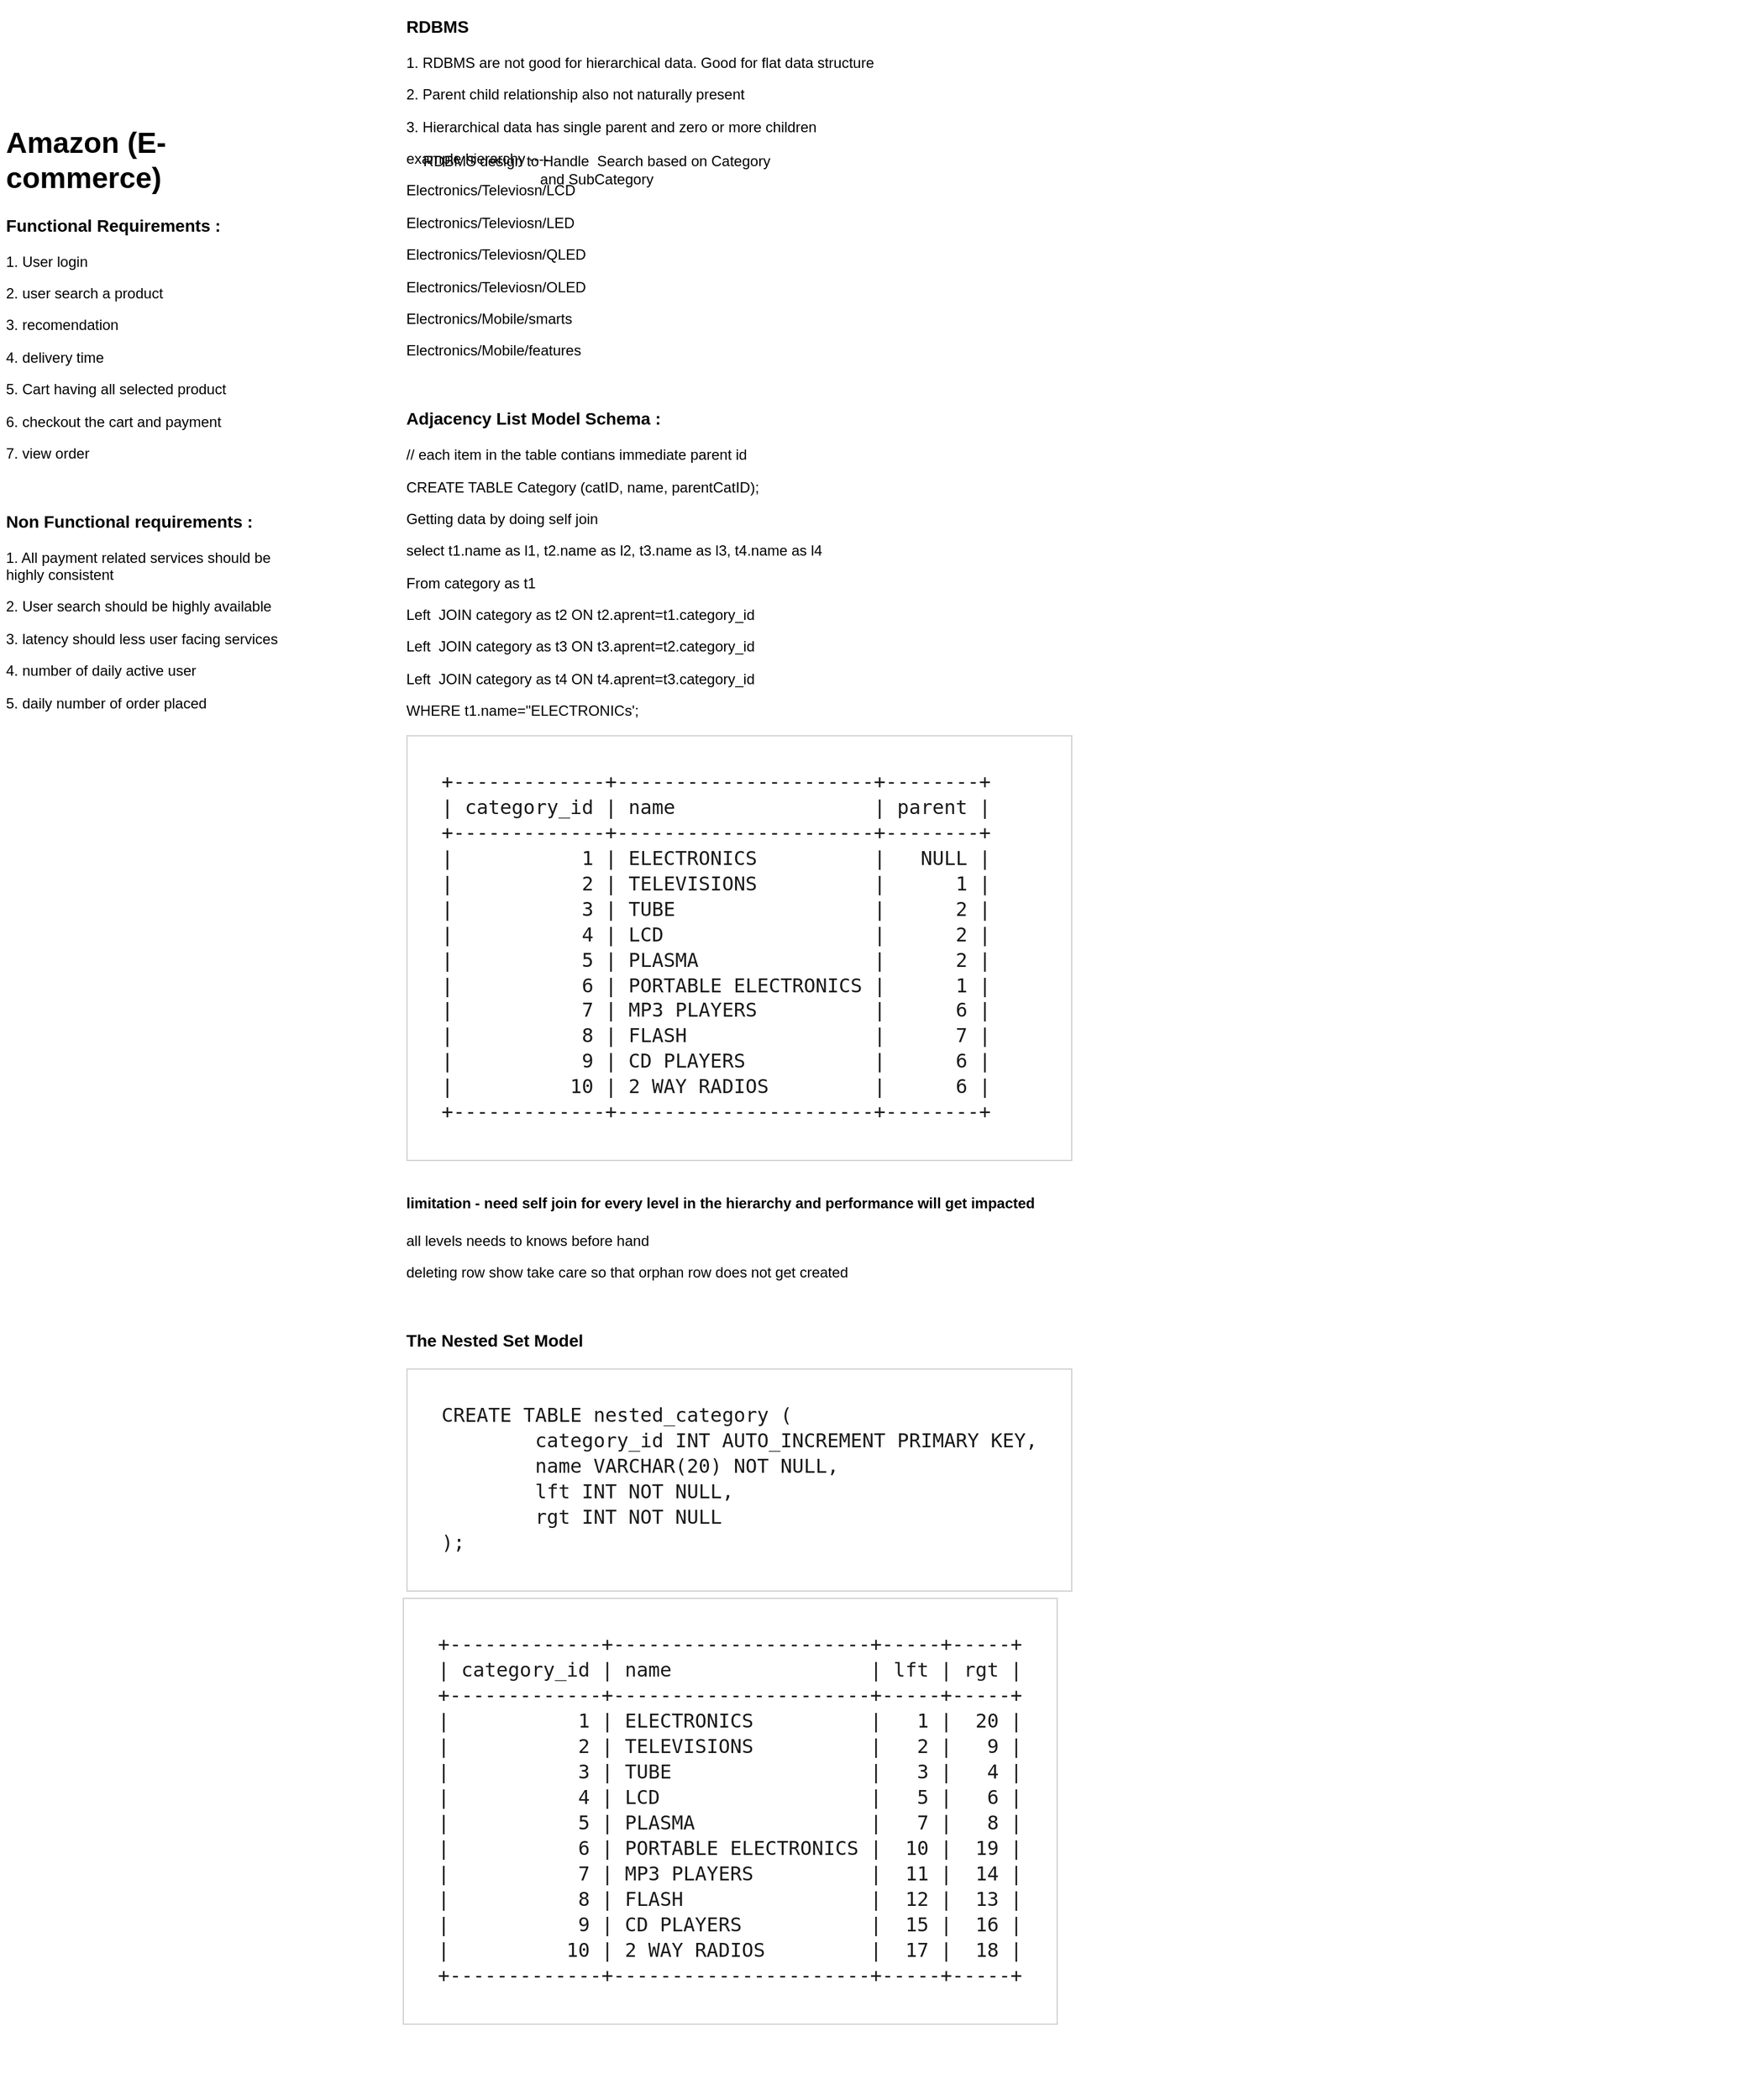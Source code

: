 <mxfile version="20.0.4" type="github">
  <diagram id="w3xWAHxM6hMif5GmvVi4" name="Page-1">
    <mxGraphModel dx="793" dy="1787" grid="1" gridSize="10" guides="1" tooltips="1" connect="1" arrows="1" fold="1" page="1" pageScale="1" pageWidth="827" pageHeight="1169" math="0" shadow="0">
      <root>
        <mxCell id="0" />
        <mxCell id="1" parent="0" />
        <mxCell id="VY6cc99BuFBR4iTMat-C-2" value="&lt;h1&gt;Amazon (E-commerce)&lt;/h1&gt;&lt;h3&gt;Functional Requirements :&amp;nbsp;&lt;/h3&gt;&lt;p&gt;1. User login&lt;/p&gt;&lt;p&gt;2. user search a product&lt;/p&gt;&lt;p&gt;3. recomendation&amp;nbsp;&lt;/p&gt;&lt;p&gt;4. delivery time&lt;/p&gt;&lt;p&gt;5. Cart having all selected product&lt;/p&gt;&lt;p&gt;6. checkout the cart and payment&lt;/p&gt;&lt;p&gt;7. view order&lt;/p&gt;&lt;p&gt;&lt;br&gt;&lt;/p&gt;&lt;h3&gt;Non Functional requirements :&lt;/h3&gt;&lt;p&gt;1. All payment related services should be highly consistent&lt;/p&gt;&lt;p&gt;2. User search should be highly available&lt;/p&gt;&lt;p&gt;3. latency should less user facing services&lt;/p&gt;&lt;p&gt;4. number of daily active user&lt;/p&gt;&lt;p&gt;5. daily number of order placed&amp;nbsp;&lt;/p&gt;" style="text;html=1;strokeColor=none;fillColor=none;spacing=5;spacingTop=-20;whiteSpace=wrap;overflow=hidden;rounded=0;" parent="1" vertex="1">
          <mxGeometry x="10" y="28" width="260" height="492" as="geometry" />
        </mxCell>
        <mxCell id="Yt1-9T4JXmfCghfN-qr9-14" value="RDBMS design to Handle &amp;nbsp;Search based on Category and SubCategory" style="text;html=1;strokeColor=none;fillColor=none;align=center;verticalAlign=middle;whiteSpace=wrap;rounded=0;" vertex="1" parent="1">
          <mxGeometry x="354" y="50" width="296" height="40" as="geometry" />
        </mxCell>
        <mxCell id="Yt1-9T4JXmfCghfN-qr9-30" value="&lt;h3&gt;RDBMS&lt;/h3&gt;&lt;p&gt;1. RDBMS are not good for hierarchical data. Good for flat data structure&lt;/p&gt;&lt;p&gt;2. Parent child relationship also not naturally present&amp;nbsp;&lt;/p&gt;&lt;p&gt;3. Hierarchical data has single parent and zero or more children&lt;/p&gt;&lt;p&gt;example hierarchy ----&lt;/p&gt;&lt;p&gt;&lt;span style=&quot;&quot;&gt;	Electronics/Televiosn/LCD&lt;/span&gt;&lt;br&gt;&lt;/p&gt;&lt;p&gt;&lt;span style=&quot;&quot;&gt;Electronics/Televiosn/LED&lt;/span&gt;&lt;span style=&quot;&quot;&gt;&lt;br&gt;&lt;/span&gt;&lt;/p&gt;&lt;p&gt;&lt;span style=&quot;&quot;&gt;Electronics/Televiosn/QLED&lt;/span&gt;&lt;span style=&quot;&quot;&gt;&lt;br&gt;&lt;/span&gt;&lt;/p&gt;&lt;p&gt;Electronics/Televiosn/OLED&lt;span style=&quot;&quot;&gt;&lt;br&gt;&lt;/span&gt;&lt;/p&gt;&lt;p&gt;Electronics/Mobile/smarts&lt;/p&gt;&lt;p&gt;Electronics/Mobile/features&lt;/p&gt;&lt;p&gt;&lt;br&gt;&lt;/p&gt;&lt;h3&gt;Adjacency List Model Schema :&amp;nbsp;&lt;/h3&gt;&lt;p&gt;// each item in the table contians immediate parent id&lt;/p&gt;&lt;p&gt;CREATE TABLE Category (catID, name, parentCatID);&lt;/p&gt;&lt;p&gt;Getting data by doing self join&lt;/p&gt;&lt;p&gt;select t1.name as l1, t2.name as l2, t3.name as l3, t4.name as l4&lt;/p&gt;&lt;p&gt;From category as t1&lt;/p&gt;&lt;p&gt;Left &amp;nbsp;JOIN category as t2 ON t2.aprent=t1.category_id&lt;/p&gt;&lt;p&gt;Left &amp;nbsp;JOIN category as t3 ON t3.aprent=t2.category_id&lt;br&gt;&lt;/p&gt;&lt;p&gt;Left &amp;nbsp;JOIN category as t4 ON t4.aprent=t3.category_id&lt;br&gt;&lt;/p&gt;&lt;p&gt;WHERE t1.name=&quot;ELECTRONICs&#39;;&lt;/p&gt;&lt;pre style=&quot;font-size: 16px; box-sizing: inherit; font-family: Inconsolata, monospace; border: 1px solid rgb(209, 209, 209); line-height: 1.312; margin-top: 0px; margin-bottom: 1.75em; max-width: 100%; overflow: auto; padding: 1.75em; overflow-wrap: break-word; color: rgb(26, 26, 26); font-variant-ligatures: normal; orphans: 2; widows: 2; background-color: rgb(255, 255, 255); text-decoration-thickness: initial;&quot; class=&quot;samplecode&quot;&gt;+-------------+----------------------+--------+&lt;br/&gt;| category_id | name                 | parent |&lt;br/&gt;+-------------+----------------------+--------+&lt;br/&gt;|           1 | ELECTRONICS          |   NULL |&lt;br/&gt;|           2 | TELEVISIONS          |      1 |&lt;br/&gt;|           3 | TUBE                 |      2 |&lt;br/&gt;|           4 | LCD                  |      2 |&lt;br/&gt;|           5 | PLASMA               |      2 |&lt;br/&gt;|           6 | PORTABLE ELECTRONICS |      1 |&lt;br/&gt;|           7 | MP3 PLAYERS          |      6 |&lt;br/&gt;|           8 | FLASH                |      7 |&lt;br/&gt;|           9 | CD PLAYERS           |      6 |&lt;br/&gt;|          10 | 2 WAY RADIOS         |      6 |&lt;br/&gt;+-------------+----------------------+--------+&lt;/pre&gt;&lt;h4&gt;limitation - need self join for every level in the hierarchy and performance will get impacted&lt;/h4&gt;&lt;p&gt;all levels needs to knows before hand&lt;/p&gt;&lt;p&gt;deleting row show take care so that orphan row does not get created&lt;/p&gt;&lt;p&gt;&lt;br&gt;&lt;/p&gt;&lt;h3&gt;The Nested Set Model&amp;nbsp;&lt;/h3&gt;&lt;pre style=&quot;font-size: 16px; box-sizing: inherit; font-family: Inconsolata, monospace; border: 1px solid rgb(209, 209, 209); line-height: 1.312; margin-top: 0px; margin-bottom: 1.75em; max-width: 100%; overflow: auto; padding: 1.75em; overflow-wrap: break-word; color: rgb(26, 26, 26); font-variant-ligatures: normal; orphans: 2; widows: 2; background-color: rgb(255, 255, 255); text-decoration-thickness: initial;&quot; class=&quot;samplecode&quot;&gt;CREATE TABLE nested_category (&lt;br&gt;        category_id INT AUTO_INCREMENT PRIMARY KEY,&lt;br&gt;        name VARCHAR(20) NOT NULL,&lt;br&gt;        lft INT NOT NULL,&lt;br&gt;        rgt INT NOT NULL&lt;br&gt;);&lt;/pre&gt;&lt;p&gt;&lt;br&gt;&lt;/p&gt;&lt;p&gt;&lt;br&gt;&lt;/p&gt;&lt;p&gt;&lt;span style=&quot;&quot;&gt;&lt;br&gt;&lt;/span&gt;&lt;/p&gt;&lt;p&gt;&lt;span style=&quot;&quot;&gt;&lt;br&gt;&lt;/span&gt;&lt;/p&gt;" style="text;html=1;strokeColor=none;fillColor=none;spacing=5;spacingTop=-20;whiteSpace=wrap;overflow=hidden;rounded=0;" vertex="1" parent="1">
          <mxGeometry x="340" y="-60" width="850" height="1340" as="geometry" />
        </mxCell>
        <mxCell id="Yt1-9T4JXmfCghfN-qr9-44" value="" style="shape=image;verticalLabelPosition=bottom;labelBackgroundColor=default;verticalAlign=top;aspect=fixed;imageAspect=0;image=http://mikehillyer.com/media//nested_numbered.png;" vertex="1" parent="1">
          <mxGeometry x="930" y="1050" width="520" height="157" as="geometry" />
        </mxCell>
        <mxCell id="Yt1-9T4JXmfCghfN-qr9-45" value="&lt;pre style=&quot;font-size: 16px; font-style: normal; font-variant-caps: normal; font-weight: 400; letter-spacing: normal; text-align: start; text-indent: 0px; text-transform: none; word-spacing: 0px; -webkit-text-stroke-width: 0px; text-decoration: none; box-sizing: inherit; font-family: Inconsolata, monospace; border: 1px solid rgb(209, 209, 209); line-height: 1.312; margin: 0px 0px 1.75em; max-width: 100%; overflow: auto; padding: 1.75em; overflow-wrap: break-word; color: rgb(26, 26, 26); font-variant-ligatures: normal; orphans: 2; widows: 2; background-color: rgb(255, 255, 255); text-decoration-thickness: initial;&quot; class=&quot;samplecode&quot;&gt;+-------------+----------------------+-----+-----+&#xa;| category_id | name                 | lft | rgt |&#xa;+-------------+----------------------+-----+-----+&#xa;|           1 | ELECTRONICS          |   1 |  20 |&#xa;|           2 | TELEVISIONS          |   2 |   9 |&#xa;|           3 | TUBE                 |   3 |   4 |&#xa;|           4 | LCD                  |   5 |   6 |&#xa;|           5 | PLASMA               |   7 |   8 |&#xa;|           6 | PORTABLE ELECTRONICS |  10 |  19 |&#xa;|           7 | MP3 PLAYERS          |  11 |  14 |&#xa;|           8 | FLASH                |  12 |  13 |&#xa;|           9 | CD PLAYERS           |  15 |  16 |&#xa;|          10 | 2 WAY RADIOS         |  17 |  18 |&#xa;+-------------+----------------------+-----+-----+&lt;/pre&gt;" style="text;whiteSpace=wrap;html=1;" vertex="1" parent="1">
          <mxGeometry x="340" y="1240" width="560" height="420" as="geometry" />
        </mxCell>
      </root>
    </mxGraphModel>
  </diagram>
</mxfile>
